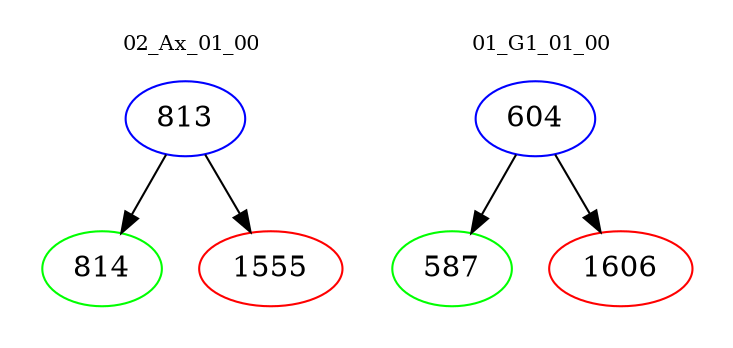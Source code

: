 digraph{
subgraph cluster_0 {
color = white
label = "02_Ax_01_00";
fontsize=10;
T0_813 [label="813", color="blue"]
T0_813 -> T0_814 [color="black"]
T0_814 [label="814", color="green"]
T0_813 -> T0_1555 [color="black"]
T0_1555 [label="1555", color="red"]
}
subgraph cluster_1 {
color = white
label = "01_G1_01_00";
fontsize=10;
T1_604 [label="604", color="blue"]
T1_604 -> T1_587 [color="black"]
T1_587 [label="587", color="green"]
T1_604 -> T1_1606 [color="black"]
T1_1606 [label="1606", color="red"]
}
}
